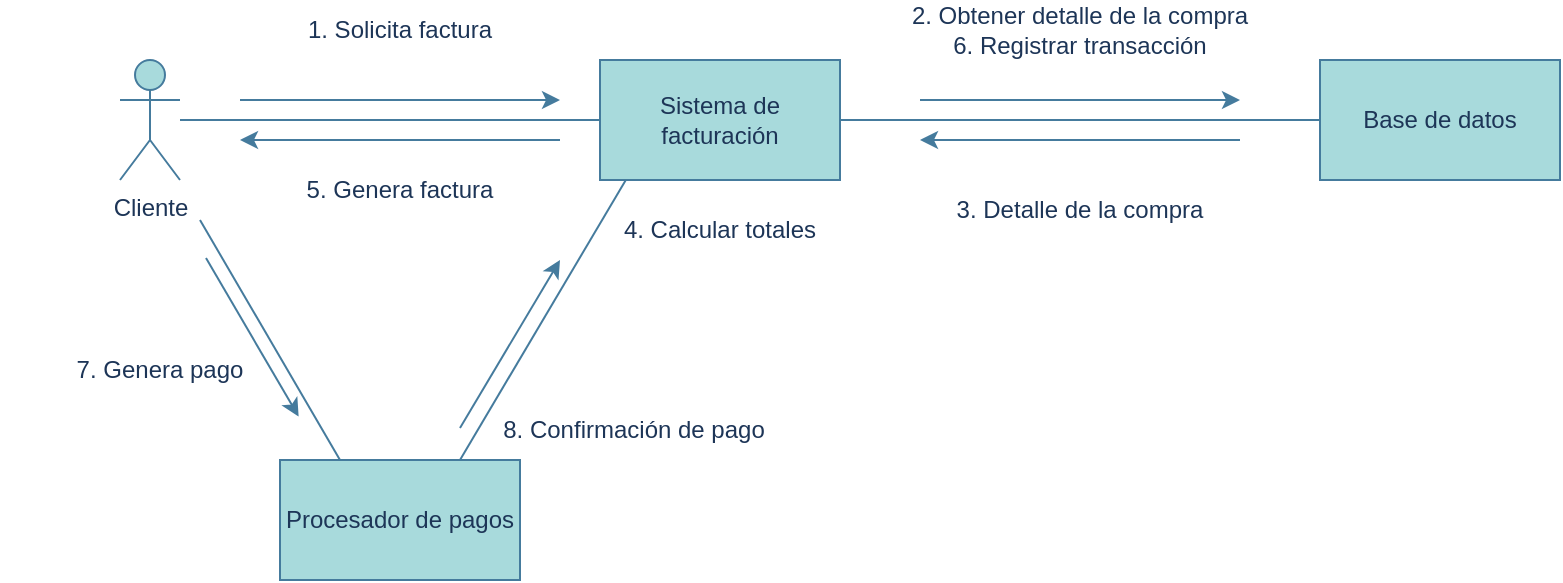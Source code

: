 <mxfile version="26.1.0">
  <diagram name="Página-1" id="q80J1diNfyU3QOZZrtsN">
    <mxGraphModel dx="1366" dy="693" grid="1" gridSize="10" guides="1" tooltips="1" connect="1" arrows="1" fold="1" page="1" pageScale="1" pageWidth="827" pageHeight="1169" math="0" shadow="0">
      <root>
        <mxCell id="0" />
        <mxCell id="1" parent="0" />
        <mxCell id="PXHtQTtYW7a2bSJ7Pqfr-1" value="Cliente" style="shape=umlActor;verticalLabelPosition=bottom;verticalAlign=top;html=1;outlineConnect=0;labelBackgroundColor=none;fillColor=#A8DADC;strokeColor=#457B9D;fontColor=#1D3557;" vertex="1" parent="1">
          <mxGeometry x="83" y="170" width="30" height="60" as="geometry" />
        </mxCell>
        <mxCell id="PXHtQTtYW7a2bSJ7Pqfr-3" value="Sistema de facturación" style="rounded=0;whiteSpace=wrap;html=1;labelBackgroundColor=none;fillColor=#A8DADC;strokeColor=#457B9D;fontColor=#1D3557;" vertex="1" parent="1">
          <mxGeometry x="323" y="170" width="120" height="60" as="geometry" />
        </mxCell>
        <mxCell id="PXHtQTtYW7a2bSJ7Pqfr-4" value="Base de datos" style="rounded=0;whiteSpace=wrap;html=1;labelBackgroundColor=none;fillColor=#A8DADC;strokeColor=#457B9D;fontColor=#1D3557;" vertex="1" parent="1">
          <mxGeometry x="683" y="170" width="120" height="60" as="geometry" />
        </mxCell>
        <mxCell id="PXHtQTtYW7a2bSJ7Pqfr-5" value="Procesador de pagos" style="rounded=0;whiteSpace=wrap;html=1;labelBackgroundColor=none;fillColor=#A8DADC;strokeColor=#457B9D;fontColor=#1D3557;" vertex="1" parent="1">
          <mxGeometry x="163" y="370" width="120" height="60" as="geometry" />
        </mxCell>
        <mxCell id="PXHtQTtYW7a2bSJ7Pqfr-6" value="" style="endArrow=none;html=1;rounded=0;entryX=0;entryY=0.5;entryDx=0;entryDy=0;labelBackgroundColor=none;strokeColor=#457B9D;fontColor=default;" edge="1" parent="1" source="PXHtQTtYW7a2bSJ7Pqfr-1" target="PXHtQTtYW7a2bSJ7Pqfr-3">
          <mxGeometry width="50" height="50" relative="1" as="geometry">
            <mxPoint x="143" y="220" as="sourcePoint" />
            <mxPoint x="653" y="220" as="targetPoint" />
          </mxGeometry>
        </mxCell>
        <mxCell id="PXHtQTtYW7a2bSJ7Pqfr-7" value="" style="endArrow=none;html=1;rounded=0;entryX=0;entryY=0.5;entryDx=0;entryDy=0;exitX=1;exitY=0.5;exitDx=0;exitDy=0;labelBackgroundColor=none;strokeColor=#457B9D;fontColor=default;" edge="1" parent="1" source="PXHtQTtYW7a2bSJ7Pqfr-3" target="PXHtQTtYW7a2bSJ7Pqfr-4">
          <mxGeometry width="50" height="50" relative="1" as="geometry">
            <mxPoint x="463" y="200" as="sourcePoint" />
            <mxPoint x="673" y="200" as="targetPoint" />
          </mxGeometry>
        </mxCell>
        <mxCell id="PXHtQTtYW7a2bSJ7Pqfr-8" value="" style="endArrow=classic;html=1;rounded=0;labelBackgroundColor=none;strokeColor=#457B9D;fontColor=default;" edge="1" parent="1">
          <mxGeometry width="50" height="50" relative="1" as="geometry">
            <mxPoint x="483" y="190" as="sourcePoint" />
            <mxPoint x="643" y="190" as="targetPoint" />
          </mxGeometry>
        </mxCell>
        <mxCell id="PXHtQTtYW7a2bSJ7Pqfr-9" value="1. Solicita factura" style="text;html=1;align=center;verticalAlign=middle;whiteSpace=wrap;rounded=0;labelBackgroundColor=none;fontColor=#1D3557;" vertex="1" parent="1">
          <mxGeometry x="173" y="140" width="100" height="30" as="geometry" />
        </mxCell>
        <mxCell id="PXHtQTtYW7a2bSJ7Pqfr-10" value="" style="endArrow=classic;html=1;rounded=0;labelBackgroundColor=none;strokeColor=#457B9D;fontColor=default;" edge="1" parent="1">
          <mxGeometry width="50" height="50" relative="1" as="geometry">
            <mxPoint x="143" y="190" as="sourcePoint" />
            <mxPoint x="303" y="190" as="targetPoint" />
          </mxGeometry>
        </mxCell>
        <mxCell id="PXHtQTtYW7a2bSJ7Pqfr-11" value="" style="endArrow=classic;html=1;rounded=0;labelBackgroundColor=none;strokeColor=#457B9D;fontColor=default;" edge="1" parent="1">
          <mxGeometry width="50" height="50" relative="1" as="geometry">
            <mxPoint x="643" y="210" as="sourcePoint" />
            <mxPoint x="483" y="210" as="targetPoint" />
          </mxGeometry>
        </mxCell>
        <mxCell id="PXHtQTtYW7a2bSJ7Pqfr-12" value="2. Obtener detalle de la compra&lt;div&gt;6. Registrar transacción&lt;/div&gt;" style="text;html=1;align=center;verticalAlign=middle;whiteSpace=wrap;rounded=0;labelBackgroundColor=none;fontColor=#1D3557;" vertex="1" parent="1">
          <mxGeometry x="473" y="140" width="180" height="30" as="geometry" />
        </mxCell>
        <mxCell id="PXHtQTtYW7a2bSJ7Pqfr-13" value="" style="endArrow=classic;html=1;rounded=0;labelBackgroundColor=none;strokeColor=#457B9D;fontColor=default;" edge="1" parent="1">
          <mxGeometry width="50" height="50" relative="1" as="geometry">
            <mxPoint x="303" y="210" as="sourcePoint" />
            <mxPoint x="143" y="210" as="targetPoint" />
          </mxGeometry>
        </mxCell>
        <mxCell id="PXHtQTtYW7a2bSJ7Pqfr-14" value="3. Detalle de la compra" style="text;html=1;align=center;verticalAlign=middle;whiteSpace=wrap;rounded=0;labelBackgroundColor=none;fontColor=#1D3557;" vertex="1" parent="1">
          <mxGeometry x="483" y="230" width="160" height="30" as="geometry" />
        </mxCell>
        <mxCell id="PXHtQTtYW7a2bSJ7Pqfr-15" value="5. Genera factura" style="text;html=1;align=center;verticalAlign=middle;whiteSpace=wrap;rounded=0;labelBackgroundColor=none;fontColor=#1D3557;" vertex="1" parent="1">
          <mxGeometry x="143" y="220" width="160" height="30" as="geometry" />
        </mxCell>
        <mxCell id="PXHtQTtYW7a2bSJ7Pqfr-16" value="4. Calcular totales" style="text;html=1;align=center;verticalAlign=middle;whiteSpace=wrap;rounded=0;labelBackgroundColor=none;fontColor=#1D3557;" vertex="1" parent="1">
          <mxGeometry x="303" y="240" width="160" height="30" as="geometry" />
        </mxCell>
        <mxCell id="PXHtQTtYW7a2bSJ7Pqfr-17" value="" style="endArrow=none;html=1;rounded=0;exitX=0.25;exitY=0;exitDx=0;exitDy=0;labelBackgroundColor=none;strokeColor=#457B9D;fontColor=default;" edge="1" parent="1" source="PXHtQTtYW7a2bSJ7Pqfr-5">
          <mxGeometry width="50" height="50" relative="1" as="geometry">
            <mxPoint x="523" y="230" as="sourcePoint" />
            <mxPoint x="123" y="250" as="targetPoint" />
          </mxGeometry>
        </mxCell>
        <mxCell id="PXHtQTtYW7a2bSJ7Pqfr-19" value="" style="endArrow=classic;html=1;rounded=0;entryX=0.952;entryY=0.977;entryDx=0;entryDy=0;entryPerimeter=0;labelBackgroundColor=none;strokeColor=#457B9D;fontColor=default;" edge="1" parent="1">
          <mxGeometry width="50" height="50" relative="1" as="geometry">
            <mxPoint x="126" y="269" as="sourcePoint" />
            <mxPoint x="172.32" y="348.31" as="targetPoint" />
          </mxGeometry>
        </mxCell>
        <mxCell id="PXHtQTtYW7a2bSJ7Pqfr-20" value="7. Genera pago" style="text;html=1;align=center;verticalAlign=middle;whiteSpace=wrap;rounded=0;labelBackgroundColor=none;fontColor=#1D3557;" vertex="1" parent="1">
          <mxGeometry x="23" y="310" width="160" height="30" as="geometry" />
        </mxCell>
        <mxCell id="PXHtQTtYW7a2bSJ7Pqfr-21" value="" style="endArrow=none;html=1;rounded=0;exitX=0.75;exitY=0;exitDx=0;exitDy=0;entryX=0.107;entryY=1.002;entryDx=0;entryDy=0;entryPerimeter=0;labelBackgroundColor=none;strokeColor=#457B9D;fontColor=default;" edge="1" parent="1" source="PXHtQTtYW7a2bSJ7Pqfr-5" target="PXHtQTtYW7a2bSJ7Pqfr-3">
          <mxGeometry width="50" height="50" relative="1" as="geometry">
            <mxPoint x="293" y="370" as="sourcePoint" />
            <mxPoint x="223" y="250" as="targetPoint" />
          </mxGeometry>
        </mxCell>
        <mxCell id="PXHtQTtYW7a2bSJ7Pqfr-22" value="" style="endArrow=classic;html=1;rounded=0;labelBackgroundColor=none;strokeColor=#457B9D;fontColor=default;" edge="1" parent="1">
          <mxGeometry width="50" height="50" relative="1" as="geometry">
            <mxPoint x="253" y="354" as="sourcePoint" />
            <mxPoint x="303" y="270" as="targetPoint" />
          </mxGeometry>
        </mxCell>
        <mxCell id="PXHtQTtYW7a2bSJ7Pqfr-25" value="8. Confirmación de pago" style="text;html=1;align=center;verticalAlign=middle;whiteSpace=wrap;rounded=0;labelBackgroundColor=none;fontColor=#1D3557;" vertex="1" parent="1">
          <mxGeometry x="260" y="340" width="160" height="30" as="geometry" />
        </mxCell>
      </root>
    </mxGraphModel>
  </diagram>
</mxfile>

